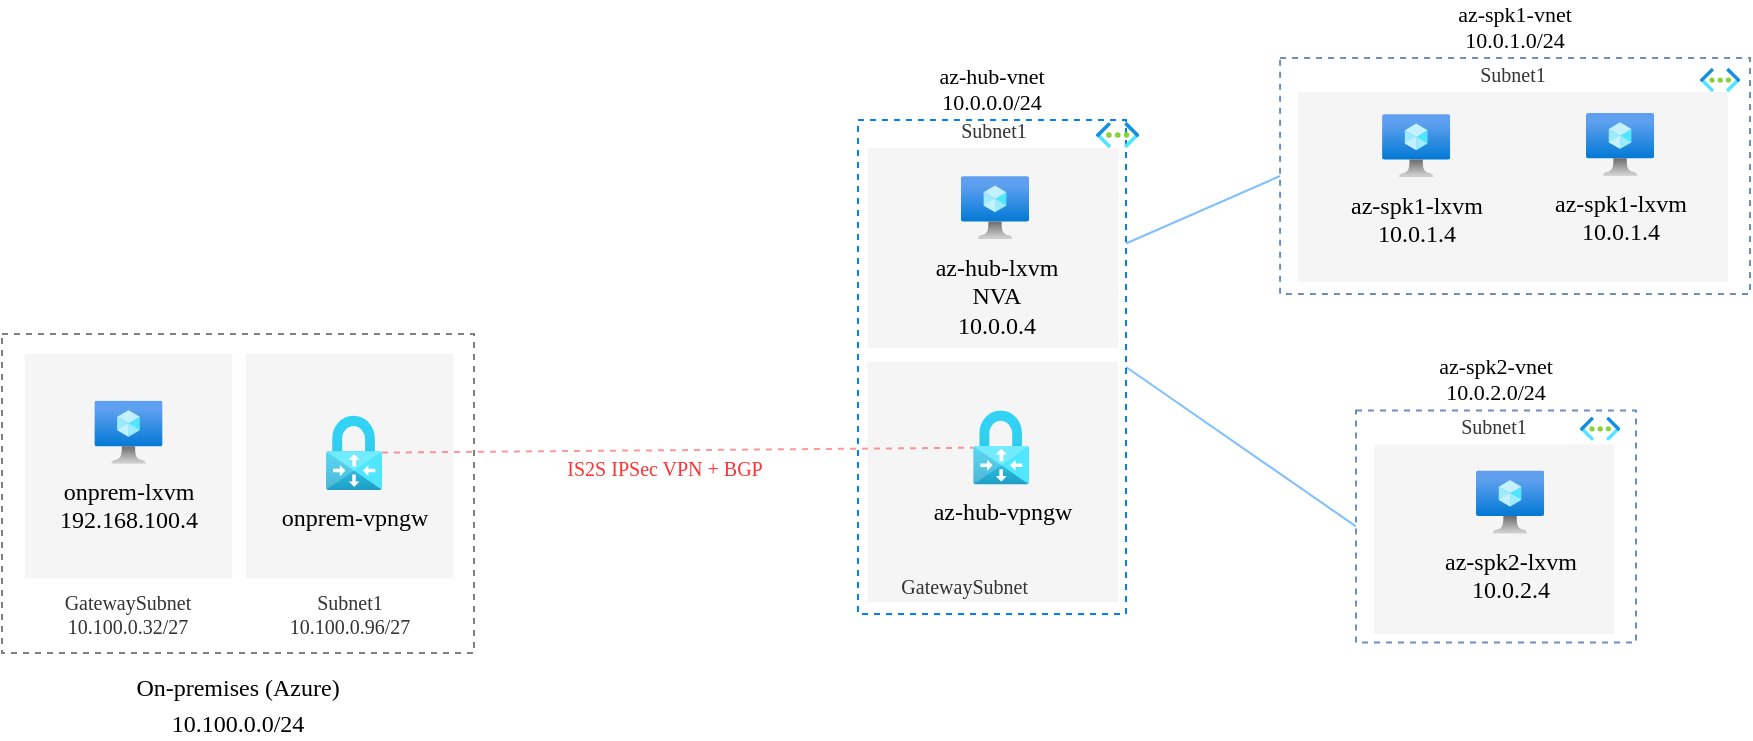 <mxfile>
    <diagram id="YnsuH4LNzArkPRJicwyz" name="Page-1">
        <mxGraphModel dx="1625" dy="655" grid="0" gridSize="10" guides="1" tooltips="1" connect="1" arrows="1" fold="1" page="1" pageScale="1" pageWidth="1100" pageHeight="850" background="#FFFFFF" math="0" shadow="0">
            <root>
                <mxCell id="0"/>
                <mxCell id="1" parent="0"/>
                <mxCell id="2" value="&lt;font style=&quot;font-size: 12px;&quot;&gt;On-premises (Azure)&lt;br style=&quot;&quot;&gt;10.100.0.0/24&lt;br&gt;&lt;/font&gt;" style="whiteSpace=wrap;html=1;labelBackgroundColor=none;fontFamily=Verdana;fontSize=15;labelPosition=center;verticalLabelPosition=bottom;align=center;verticalAlign=top;dashed=1;strokeColor=#808080;" parent="1" vertex="1">
                    <mxGeometry x="101" y="194" width="236" height="159.5" as="geometry"/>
                </mxCell>
                <mxCell id="3" value="GatewaySubnet&lt;br&gt;10.100.0.32/27" style="whiteSpace=wrap;html=1;labelBackgroundColor=none;fontFamily=Verdana;fillColor=#f5f5f5;fontColor=#333333;strokeColor=none;fontSize=10;labelPosition=center;verticalLabelPosition=bottom;align=center;verticalAlign=top;" parent="1" vertex="1">
                    <mxGeometry x="112.4" y="204" width="103.69" height="112.19" as="geometry"/>
                </mxCell>
                <mxCell id="5" value="az-hub-vnet&lt;br style=&quot;font-size: 11px;&quot;&gt;10.0.0.0/24" style="whiteSpace=wrap;html=1;fillColor=none;strokeColor=#007FFF;dashed=1;labelPosition=center;verticalLabelPosition=top;align=center;verticalAlign=bottom;fontSize=11;fontFamily=Verdana;" parent="1" vertex="1">
                    <mxGeometry x="529" y="87" width="134" height="247" as="geometry"/>
                </mxCell>
                <mxCell id="6" value="" style="aspect=fixed;html=1;points=[];align=center;image;fontSize=12;image=img/lib/azure2/networking/Virtual_Networks.svg;dashed=1;fontFamily=Verdana;" parent="1" vertex="1">
                    <mxGeometry x="647.999" y="88.08" width="21.641" height="12.92" as="geometry"/>
                </mxCell>
                <mxCell id="7" value="GatewaySubnet" style="whiteSpace=wrap;html=1;labelBackgroundColor=none;fontFamily=Verdana;fillColor=#f5f5f5;fontColor=#333333;strokeColor=none;fontSize=10;labelPosition=left;verticalLabelPosition=bottom;align=right;verticalAlign=top;spacingLeft=0;spacingBottom=0;spacingRight=-63;spacing=-18;" parent="1" vertex="1">
                    <mxGeometry x="533.71" y="208" width="125.29" height="120" as="geometry"/>
                </mxCell>
                <mxCell id="9" value="Subnet1" style="whiteSpace=wrap;html=1;labelBackgroundColor=none;fontFamily=Verdana;fillColor=#f5f5f5;fontColor=#333333;strokeColor=none;fontSize=10;labelPosition=center;verticalLabelPosition=top;align=center;verticalAlign=bottom;" parent="1" vertex="1">
                    <mxGeometry x="533.71" y="101" width="125.56" height="100" as="geometry"/>
                </mxCell>
                <mxCell id="12" style="edgeStyle=none;html=1;entryX=1;entryY=0.25;entryDx=0;entryDy=0;fontFamily=Verdana;fontSize=10;endArrow=none;endFill=0;opacity=50;exitX=0;exitY=0.5;exitDx=0;exitDy=0;fontColor=#007FFF;strokeColor=#007FFF;" parent="1" source="13" target="5" edge="1">
                    <mxGeometry relative="1" as="geometry">
                        <mxPoint x="289" y="152" as="sourcePoint"/>
                    </mxGeometry>
                </mxCell>
                <mxCell id="13" value="az-spk1-vnet&lt;br style=&quot;font-size: 11px;&quot;&gt;10.0.1.0/24" style="whiteSpace=wrap;html=1;fillColor=none;strokeColor=#6c8ebf;dashed=1;labelBackgroundColor=none;fontFamily=Verdana;fontSize=11;labelPosition=center;verticalLabelPosition=top;align=center;verticalAlign=bottom;" parent="1" vertex="1">
                    <mxGeometry x="740.04" y="56" width="234.96" height="118" as="geometry"/>
                </mxCell>
                <mxCell id="14" value="" style="aspect=fixed;html=1;points=[];align=center;image;fontSize=12;image=img/lib/azure2/networking/Virtual_Networks.svg;dashed=1;labelBackgroundColor=none;fontFamily=Verdana;fillColor=default;" parent="1" vertex="1">
                    <mxGeometry x="950" y="61" width="20.1" height="12" as="geometry"/>
                </mxCell>
                <mxCell id="15" value="Subnet1" style="whiteSpace=wrap;html=1;labelBackgroundColor=none;fontFamily=Verdana;fillColor=#f5f5f5;fontColor=#333333;strokeColor=none;fontSize=10;labelPosition=center;verticalLabelPosition=top;align=center;verticalAlign=bottom;" parent="1" vertex="1">
                    <mxGeometry x="749.04" y="73" width="214.96" height="94.79" as="geometry"/>
                </mxCell>
                <mxCell id="16" value="az-spk1-lxvm&lt;br&gt;10.0.1.4" style="aspect=fixed;html=1;points=[];align=center;image;fontSize=12;image=img/lib/azure2/compute/Virtual_Machine.svg;labelBackgroundColor=none;fontFamily=Verdana;fillColor=default;" parent="1" vertex="1">
                    <mxGeometry x="791.041" y="84.0" width="34.087" height="31.617" as="geometry"/>
                </mxCell>
                <mxCell id="17" style="edgeStyle=none;html=1;exitX=0;exitY=0.5;exitDx=0;exitDy=0;fontFamily=Verdana;fontSize=10;endArrow=none;endFill=0;opacity=50;fontColor=#007FFF;strokeColor=#007FFF;entryX=1;entryY=0.5;entryDx=0;entryDy=0;" parent="1" source="18" target="5" edge="1">
                    <mxGeometry relative="1" as="geometry">
                        <mxPoint x="666" y="175" as="targetPoint"/>
                    </mxGeometry>
                </mxCell>
                <mxCell id="18" value="az-spk2-vnet&lt;br style=&quot;font-size: 11px;&quot;&gt;10.0.2.0/24" style="whiteSpace=wrap;html=1;fillColor=none;strokeColor=#6c8ebf;dashed=1;labelBackgroundColor=none;fontFamily=Verdana;fontSize=11;labelPosition=center;verticalLabelPosition=top;align=center;verticalAlign=bottom;" parent="1" vertex="1">
                    <mxGeometry x="778" y="232.21" width="140" height="116" as="geometry"/>
                </mxCell>
                <mxCell id="19" value="" style="aspect=fixed;html=1;points=[];align=center;image;fontSize=12;image=img/lib/azure2/networking/Virtual_Networks.svg;dashed=1;labelBackgroundColor=none;fontFamily=Verdana;fillColor=default;" parent="1" vertex="1">
                    <mxGeometry x="890" y="235.4" width="20.1" height="12" as="geometry"/>
                </mxCell>
                <mxCell id="20" value="Subnet1" style="whiteSpace=wrap;html=1;labelBackgroundColor=none;fontFamily=Verdana;fillColor=#f5f5f5;fontColor=#333333;strokeColor=none;fontSize=10;labelPosition=center;verticalLabelPosition=top;align=center;verticalAlign=bottom;" parent="1" vertex="1">
                    <mxGeometry x="787" y="249.21" width="120" height="94.79" as="geometry"/>
                </mxCell>
                <mxCell id="23" value="Subnet1&lt;br&gt;10.100.0.96/27" style="whiteSpace=wrap;html=1;labelBackgroundColor=none;fontFamily=Verdana;fillColor=#f5f5f5;fontColor=#333333;strokeColor=none;fontSize=10;labelPosition=center;verticalLabelPosition=bottom;align=center;verticalAlign=top;" parent="1" vertex="1">
                    <mxGeometry x="223" y="204" width="103.65" height="112.19" as="geometry"/>
                </mxCell>
                <mxCell id="26" value="&lt;span style=&quot;font-weight: normal;&quot;&gt;onprem-lxvm&lt;br&gt;192.168.100.4&lt;/span&gt;" style="aspect=fixed;html=1;points=[];align=center;image;fontSize=12;image=img/lib/azure2/compute/Virtual_Machine.svg;labelBackgroundColor=none;fontFamily=Verdana;fillColor=default;fontStyle=1" parent="1" vertex="1">
                    <mxGeometry x="147.201" y="227.29" width="34.087" height="31.617" as="geometry"/>
                </mxCell>
                <mxCell id="31" value="" style="edgeStyle=none;html=1;strokeColor=#FF3333;fontFamily=Verdana;fontSize=10;fontColor=default;endArrow=none;endFill=0;opacity=50;strokeWidth=1;dashed=1;" parent="1" source="21" target="36" edge="1">
                    <mxGeometry relative="1" as="geometry">
                        <mxPoint x="372" y="244.085" as="targetPoint"/>
                    </mxGeometry>
                </mxCell>
                <mxCell id="44" value="IS2S IPSec VPN + BGP" style="edgeLabel;html=1;align=center;verticalAlign=middle;resizable=0;points=[];fontSize=10;fontColor=#FF3333;fontFamily=Verdana;" vertex="1" connectable="0" parent="31">
                    <mxGeometry x="-0.345" y="-4" relative="1" as="geometry">
                        <mxPoint x="44" y="4" as="offset"/>
                    </mxGeometry>
                </mxCell>
                <mxCell id="34" value="az-spk2-lxvm&lt;br&gt;10.0.2.4" style="aspect=fixed;html=1;points=[];align=center;image;fontSize=12;image=img/lib/azure2/compute/Virtual_Machine.svg;labelBackgroundColor=none;fontFamily=Verdana;fillColor=default;" parent="1" vertex="1">
                    <mxGeometry x="838.001" y="262.21" width="34.087" height="31.617" as="geometry"/>
                </mxCell>
                <mxCell id="35" value="az-hub-lxvm&lt;br&gt;NVA&lt;br&gt;10.0.0.4" style="aspect=fixed;html=1;points=[];align=center;image;fontSize=12;image=img/lib/azure2/compute/Virtual_Machine.svg;labelBackgroundColor=none;fontFamily=Verdana;fillColor=default;" parent="1" vertex="1">
                    <mxGeometry x="580.461" y="115.0" width="34.087" height="31.617" as="geometry"/>
                </mxCell>
                <mxCell id="36" value="az-hub-vpngw&lt;br&gt;" style="aspect=fixed;html=1;points=[];align=center;image;fontSize=12;image=img/lib/azure2/networking/Virtual_Network_Gateways.svg;glass=0;dashed=1;dashPattern=8 8;strokeColor=#E6E6E6;fontColor=#000000;fillColor=#CCCCCC;rounded=0;sketch=1;hachureGap=4;jiggle=2;curveFitting=1;fontFamily=Verdana;labelBackgroundColor=#f5f5f5;fontStyle=0" parent="1" vertex="1">
                    <mxGeometry x="586.6" y="232.213" width="27.944" height="37.082" as="geometry"/>
                </mxCell>
                <mxCell id="21" value="onprem-vpngw" style="aspect=fixed;html=1;points=[];align=center;image;fontSize=12;image=img/lib/azure2/networking/Virtual_Network_Gateways.svg;glass=0;dashed=1;dashPattern=8 8;strokeColor=#E6E6E6;fontColor=#000000;fillColor=#CCCCCC;rounded=0;sketch=1;hachureGap=4;jiggle=2;curveFitting=1;fontFamily=Verdana;labelBackgroundColor=none;" parent="1" vertex="1">
                    <mxGeometry x="263" y="234.83" width="28" height="37.16" as="geometry"/>
                </mxCell>
                <mxCell id="47" value="az-spk1-lxvm&lt;br&gt;10.0.1.4" style="aspect=fixed;html=1;points=[];align=center;image;fontSize=12;image=img/lib/azure2/compute/Virtual_Machine.svg;labelBackgroundColor=none;fontFamily=Verdana;fillColor=default;" vertex="1" parent="1">
                    <mxGeometry x="893.001" y="83.38" width="34.087" height="31.617" as="geometry"/>
                </mxCell>
            </root>
        </mxGraphModel>
    </diagram>
</mxfile>